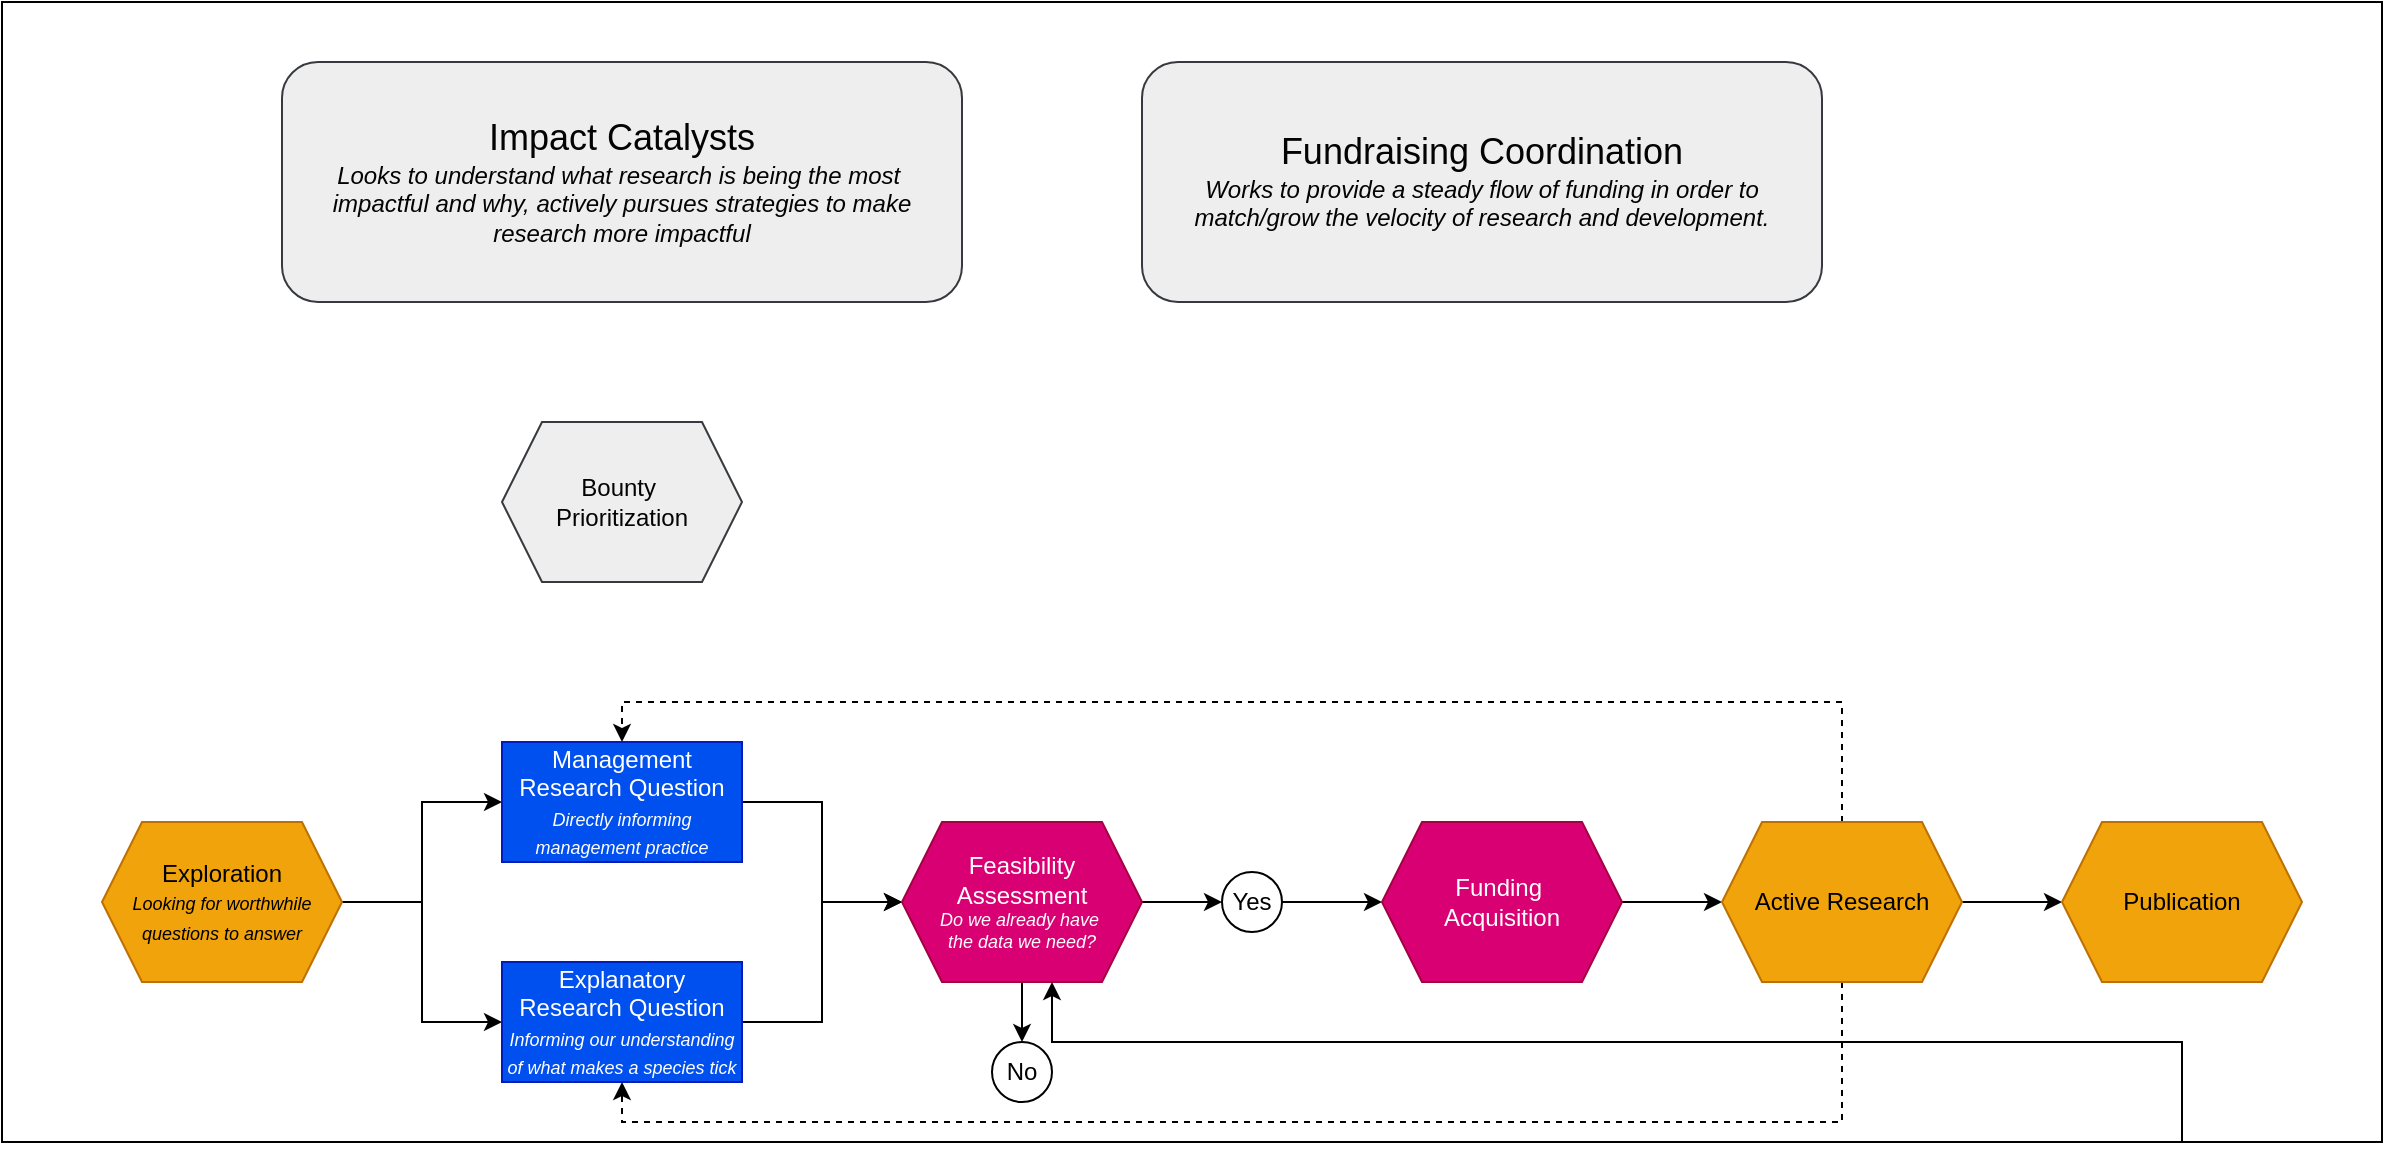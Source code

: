<mxfile version="24.7.8">
  <diagram name="Page-1" id="SOIBM5L6AWQiSJBU0Gr2">
    <mxGraphModel dx="2440" dy="2312" grid="1" gridSize="10" guides="1" tooltips="1" connect="1" arrows="1" fold="1" page="1" pageScale="1" pageWidth="850" pageHeight="1100" math="0" shadow="0">
      <root>
        <mxCell id="0" />
        <mxCell id="1" parent="0" />
        <mxCell id="XXBoYP9YOFdThWOw_C3p-83" value="" style="rounded=0;whiteSpace=wrap;html=1;" parent="1" vertex="1">
          <mxGeometry x="-10" y="-240" width="1190" height="570" as="geometry" />
        </mxCell>
        <mxCell id="XXBoYP9YOFdThWOw_C3p-7" style="edgeStyle=orthogonalEdgeStyle;rounded=0;orthogonalLoop=1;jettySize=auto;html=1;exitX=1;exitY=0.5;exitDx=0;exitDy=0;entryX=0;entryY=0.5;entryDx=0;entryDy=0;" parent="1" source="XXBoYP9YOFdThWOw_C3p-1" target="XXBoYP9YOFdThWOw_C3p-2" edge="1">
          <mxGeometry relative="1" as="geometry" />
        </mxCell>
        <mxCell id="XXBoYP9YOFdThWOw_C3p-8" style="edgeStyle=orthogonalEdgeStyle;rounded=0;orthogonalLoop=1;jettySize=auto;html=1;exitX=1;exitY=0.5;exitDx=0;exitDy=0;entryX=0;entryY=0.5;entryDx=0;entryDy=0;" parent="1" source="XXBoYP9YOFdThWOw_C3p-1" target="XXBoYP9YOFdThWOw_C3p-3" edge="1">
          <mxGeometry relative="1" as="geometry" />
        </mxCell>
        <mxCell id="XXBoYP9YOFdThWOw_C3p-1" value="Exploration&lt;div&gt;&lt;i&gt;&lt;font style=&quot;font-size: 9px;&quot;&gt;Looking for worthwhile questions to answer&lt;/font&gt;&lt;/i&gt;&lt;/div&gt;" style="shape=hexagon;perimeter=hexagonPerimeter2;whiteSpace=wrap;html=1;fixedSize=1;fillColor=#f0a30a;fontColor=#000000;strokeColor=#BD7000;" parent="1" vertex="1">
          <mxGeometry x="40" y="170" width="120" height="80" as="geometry" />
        </mxCell>
        <mxCell id="XXBoYP9YOFdThWOw_C3p-5" style="edgeStyle=orthogonalEdgeStyle;rounded=0;orthogonalLoop=1;jettySize=auto;html=1;exitX=1;exitY=0.5;exitDx=0;exitDy=0;entryX=0;entryY=0.5;entryDx=0;entryDy=0;" parent="1" source="XXBoYP9YOFdThWOw_C3p-2" target="XXBoYP9YOFdThWOw_C3p-4" edge="1">
          <mxGeometry relative="1" as="geometry" />
        </mxCell>
        <mxCell id="XXBoYP9YOFdThWOw_C3p-2" value="Management Research Question&lt;div&gt;&lt;font style=&quot;font-size: 9px;&quot;&gt;&lt;i&gt;Directly informing management practice&lt;/i&gt;&lt;/font&gt;&lt;/div&gt;" style="rounded=0;whiteSpace=wrap;html=1;fillColor=#0050ef;fontColor=#ffffff;strokeColor=#001DBC;" parent="1" vertex="1">
          <mxGeometry x="240" y="130" width="120" height="60" as="geometry" />
        </mxCell>
        <mxCell id="XXBoYP9YOFdThWOw_C3p-6" style="edgeStyle=orthogonalEdgeStyle;rounded=0;orthogonalLoop=1;jettySize=auto;html=1;exitX=1;exitY=0.5;exitDx=0;exitDy=0;entryX=0;entryY=0.5;entryDx=0;entryDy=0;" parent="1" source="XXBoYP9YOFdThWOw_C3p-3" target="XXBoYP9YOFdThWOw_C3p-4" edge="1">
          <mxGeometry relative="1" as="geometry" />
        </mxCell>
        <mxCell id="XXBoYP9YOFdThWOw_C3p-3" value="Explanatory Research Question&lt;div&gt;&lt;font style=&quot;font-size: 9px;&quot;&gt;&lt;i&gt;Informing our understanding of what makes a species tick&lt;/i&gt;&lt;/font&gt;&lt;/div&gt;" style="rounded=0;whiteSpace=wrap;html=1;fillColor=#0050ef;fontColor=#ffffff;strokeColor=#001DBC;" parent="1" vertex="1">
          <mxGeometry x="240" y="240" width="120" height="60" as="geometry" />
        </mxCell>
        <mxCell id="XXBoYP9YOFdThWOw_C3p-11" style="edgeStyle=orthogonalEdgeStyle;rounded=0;orthogonalLoop=1;jettySize=auto;html=1;exitX=1;exitY=0.5;exitDx=0;exitDy=0;entryX=0;entryY=0.5;entryDx=0;entryDy=0;" parent="1" source="XXBoYP9YOFdThWOw_C3p-4" target="XXBoYP9YOFdThWOw_C3p-10" edge="1">
          <mxGeometry relative="1" as="geometry" />
        </mxCell>
        <mxCell id="XXBoYP9YOFdThWOw_C3p-12" style="edgeStyle=orthogonalEdgeStyle;rounded=0;orthogonalLoop=1;jettySize=auto;html=1;exitX=0.5;exitY=1;exitDx=0;exitDy=0;entryX=0.5;entryY=0;entryDx=0;entryDy=0;" parent="1" source="XXBoYP9YOFdThWOw_C3p-4" target="XXBoYP9YOFdThWOw_C3p-9" edge="1">
          <mxGeometry relative="1" as="geometry" />
        </mxCell>
        <mxCell id="XXBoYP9YOFdThWOw_C3p-4" value="Feasibility Assessment&lt;div style=&quot;font-size: 9px;&quot;&gt;&lt;i&gt;Do we already have&amp;nbsp;&lt;/i&gt;&lt;/div&gt;&lt;div style=&quot;font-size: 9px;&quot;&gt;&lt;i&gt;the data we need?&lt;/i&gt;&lt;/div&gt;" style="shape=hexagon;perimeter=hexagonPerimeter2;whiteSpace=wrap;html=1;fixedSize=1;fillColor=#d80073;fontColor=#ffffff;strokeColor=#A50040;" parent="1" vertex="1">
          <mxGeometry x="440" y="170" width="120" height="80" as="geometry" />
        </mxCell>
        <mxCell id="XXBoYP9YOFdThWOw_C3p-9" value="No" style="ellipse;whiteSpace=wrap;html=1;aspect=fixed;" parent="1" vertex="1">
          <mxGeometry x="485" y="280" width="30" height="30" as="geometry" />
        </mxCell>
        <mxCell id="XXBoYP9YOFdThWOw_C3p-28" style="edgeStyle=orthogonalEdgeStyle;rounded=0;orthogonalLoop=1;jettySize=auto;html=1;exitX=1;exitY=0.5;exitDx=0;exitDy=0;entryX=0;entryY=0.5;entryDx=0;entryDy=0;" parent="1" source="XXBoYP9YOFdThWOw_C3p-10" target="XXBoYP9YOFdThWOw_C3p-27" edge="1">
          <mxGeometry relative="1" as="geometry" />
        </mxCell>
        <mxCell id="XXBoYP9YOFdThWOw_C3p-10" value="Yes" style="ellipse;whiteSpace=wrap;html=1;aspect=fixed;" parent="1" vertex="1">
          <mxGeometry x="600" y="195" width="30" height="30" as="geometry" />
        </mxCell>
        <mxCell id="XXBoYP9YOFdThWOw_C3p-35" style="edgeStyle=orthogonalEdgeStyle;rounded=0;orthogonalLoop=1;jettySize=auto;html=1;exitX=1;exitY=0.5;exitDx=0;exitDy=0;entryX=0;entryY=0.5;entryDx=0;entryDy=0;" parent="1" source="XXBoYP9YOFdThWOw_C3p-27" target="XXBoYP9YOFdThWOw_C3p-30" edge="1">
          <mxGeometry relative="1" as="geometry" />
        </mxCell>
        <mxCell id="XXBoYP9YOFdThWOw_C3p-27" value="Funding&amp;nbsp;&lt;div&gt;Acquisition&lt;/div&gt;" style="shape=hexagon;perimeter=hexagonPerimeter2;whiteSpace=wrap;html=1;fixedSize=1;fillColor=#d80073;fontColor=#ffffff;strokeColor=#A50040;" parent="1" vertex="1">
          <mxGeometry x="680" y="170" width="120" height="80" as="geometry" />
        </mxCell>
        <mxCell id="XXBoYP9YOFdThWOw_C3p-39" style="edgeStyle=orthogonalEdgeStyle;rounded=0;orthogonalLoop=1;jettySize=auto;html=1;exitX=1;exitY=0.5;exitDx=0;exitDy=0;entryX=0;entryY=0.5;entryDx=0;entryDy=0;" parent="1" source="XXBoYP9YOFdThWOw_C3p-30" target="XXBoYP9YOFdThWOw_C3p-37" edge="1">
          <mxGeometry relative="1" as="geometry" />
        </mxCell>
        <mxCell id="XXBoYP9YOFdThWOw_C3p-56" style="edgeStyle=orthogonalEdgeStyle;rounded=0;orthogonalLoop=1;jettySize=auto;html=1;exitX=0.5;exitY=0;exitDx=0;exitDy=0;entryX=0.5;entryY=0;entryDx=0;entryDy=0;dashed=1;" parent="1" source="XXBoYP9YOFdThWOw_C3p-30" target="XXBoYP9YOFdThWOw_C3p-2" edge="1">
          <mxGeometry relative="1" as="geometry" />
        </mxCell>
        <mxCell id="XXBoYP9YOFdThWOw_C3p-57" style="edgeStyle=orthogonalEdgeStyle;rounded=0;orthogonalLoop=1;jettySize=auto;html=1;exitX=0.5;exitY=1;exitDx=0;exitDy=0;entryX=0.5;entryY=1;entryDx=0;entryDy=0;dashed=1;" parent="1" source="XXBoYP9YOFdThWOw_C3p-30" target="XXBoYP9YOFdThWOw_C3p-3" edge="1">
          <mxGeometry relative="1" as="geometry" />
        </mxCell>
        <mxCell id="XXBoYP9YOFdThWOw_C3p-30" value="Active Research" style="shape=hexagon;perimeter=hexagonPerimeter2;whiteSpace=wrap;html=1;fixedSize=1;fillColor=#f0a30a;fontColor=#000000;strokeColor=#BD7000;" parent="1" vertex="1">
          <mxGeometry x="850" y="170" width="120" height="80" as="geometry" />
        </mxCell>
        <mxCell id="XXBoYP9YOFdThWOw_C3p-42" style="edgeStyle=orthogonalEdgeStyle;rounded=0;orthogonalLoop=1;jettySize=auto;html=1;entryX=0.625;entryY=1;entryDx=0;entryDy=0;" parent="1" target="XXBoYP9YOFdThWOw_C3p-4" edge="1">
          <mxGeometry relative="1" as="geometry">
            <Array as="points">
              <mxPoint x="1080" y="280" />
              <mxPoint x="515" y="280" />
            </Array>
            <mxPoint x="1080" y="330" as="sourcePoint" />
          </mxGeometry>
        </mxCell>
        <mxCell id="XXBoYP9YOFdThWOw_C3p-37" value="Publication" style="shape=hexagon;perimeter=hexagonPerimeter2;whiteSpace=wrap;html=1;fixedSize=1;fillColor=#f0a30a;fontColor=#000000;strokeColor=#BD7000;" parent="1" vertex="1">
          <mxGeometry x="1020" y="170" width="120" height="80" as="geometry" />
        </mxCell>
        <mxCell id="jQI90JSIj-IpAjrZ5-5k-1" value="&lt;font style=&quot;font-size: 18px;&quot;&gt;Impact Catalysts&lt;/font&gt;&lt;div style=&quot;&quot;&gt;&lt;font style=&quot;font-size: 12px;&quot;&gt;&lt;i&gt;Looks to understand what research is being the most&amp;nbsp;&lt;/i&gt;&lt;/font&gt;&lt;/div&gt;&lt;div style=&quot;&quot;&gt;&lt;font style=&quot;font-size: 12px;&quot;&gt;&lt;i&gt;impactful and why, actively pursues strategies to make research more impactful&lt;/i&gt;&lt;/font&gt;&lt;/div&gt;" style="rounded=1;whiteSpace=wrap;html=1;fillColor=#eeeeee;strokeColor=#36393d;fontColor=#030303;" vertex="1" parent="1">
          <mxGeometry x="130" y="-210" width="340" height="120" as="geometry" />
        </mxCell>
        <mxCell id="jQI90JSIj-IpAjrZ5-5k-2" value="&lt;span style=&quot;font-size: 18px;&quot;&gt;Fundraising Coordination&lt;/span&gt;&lt;br&gt;&lt;div style=&quot;&quot;&gt;&lt;i&gt;Works to provide a steady flow of funding in order to match/grow the velocity of research and development.&lt;/i&gt;&lt;/div&gt;" style="rounded=1;whiteSpace=wrap;html=1;fillColor=#eeeeee;strokeColor=#36393d;fontColor=#030303;" vertex="1" parent="1">
          <mxGeometry x="560" y="-210" width="340" height="120" as="geometry" />
        </mxCell>
        <mxCell id="jQI90JSIj-IpAjrZ5-5k-3" value="Bounty&amp;nbsp;&lt;div&gt;Prioritization&lt;/div&gt;" style="shape=hexagon;perimeter=hexagonPerimeter2;whiteSpace=wrap;html=1;fixedSize=1;fillColor=#eeeeee;strokeColor=#36393d;fontColor=#030303;" vertex="1" parent="1">
          <mxGeometry x="240" y="-30" width="120" height="80" as="geometry" />
        </mxCell>
      </root>
    </mxGraphModel>
  </diagram>
</mxfile>
